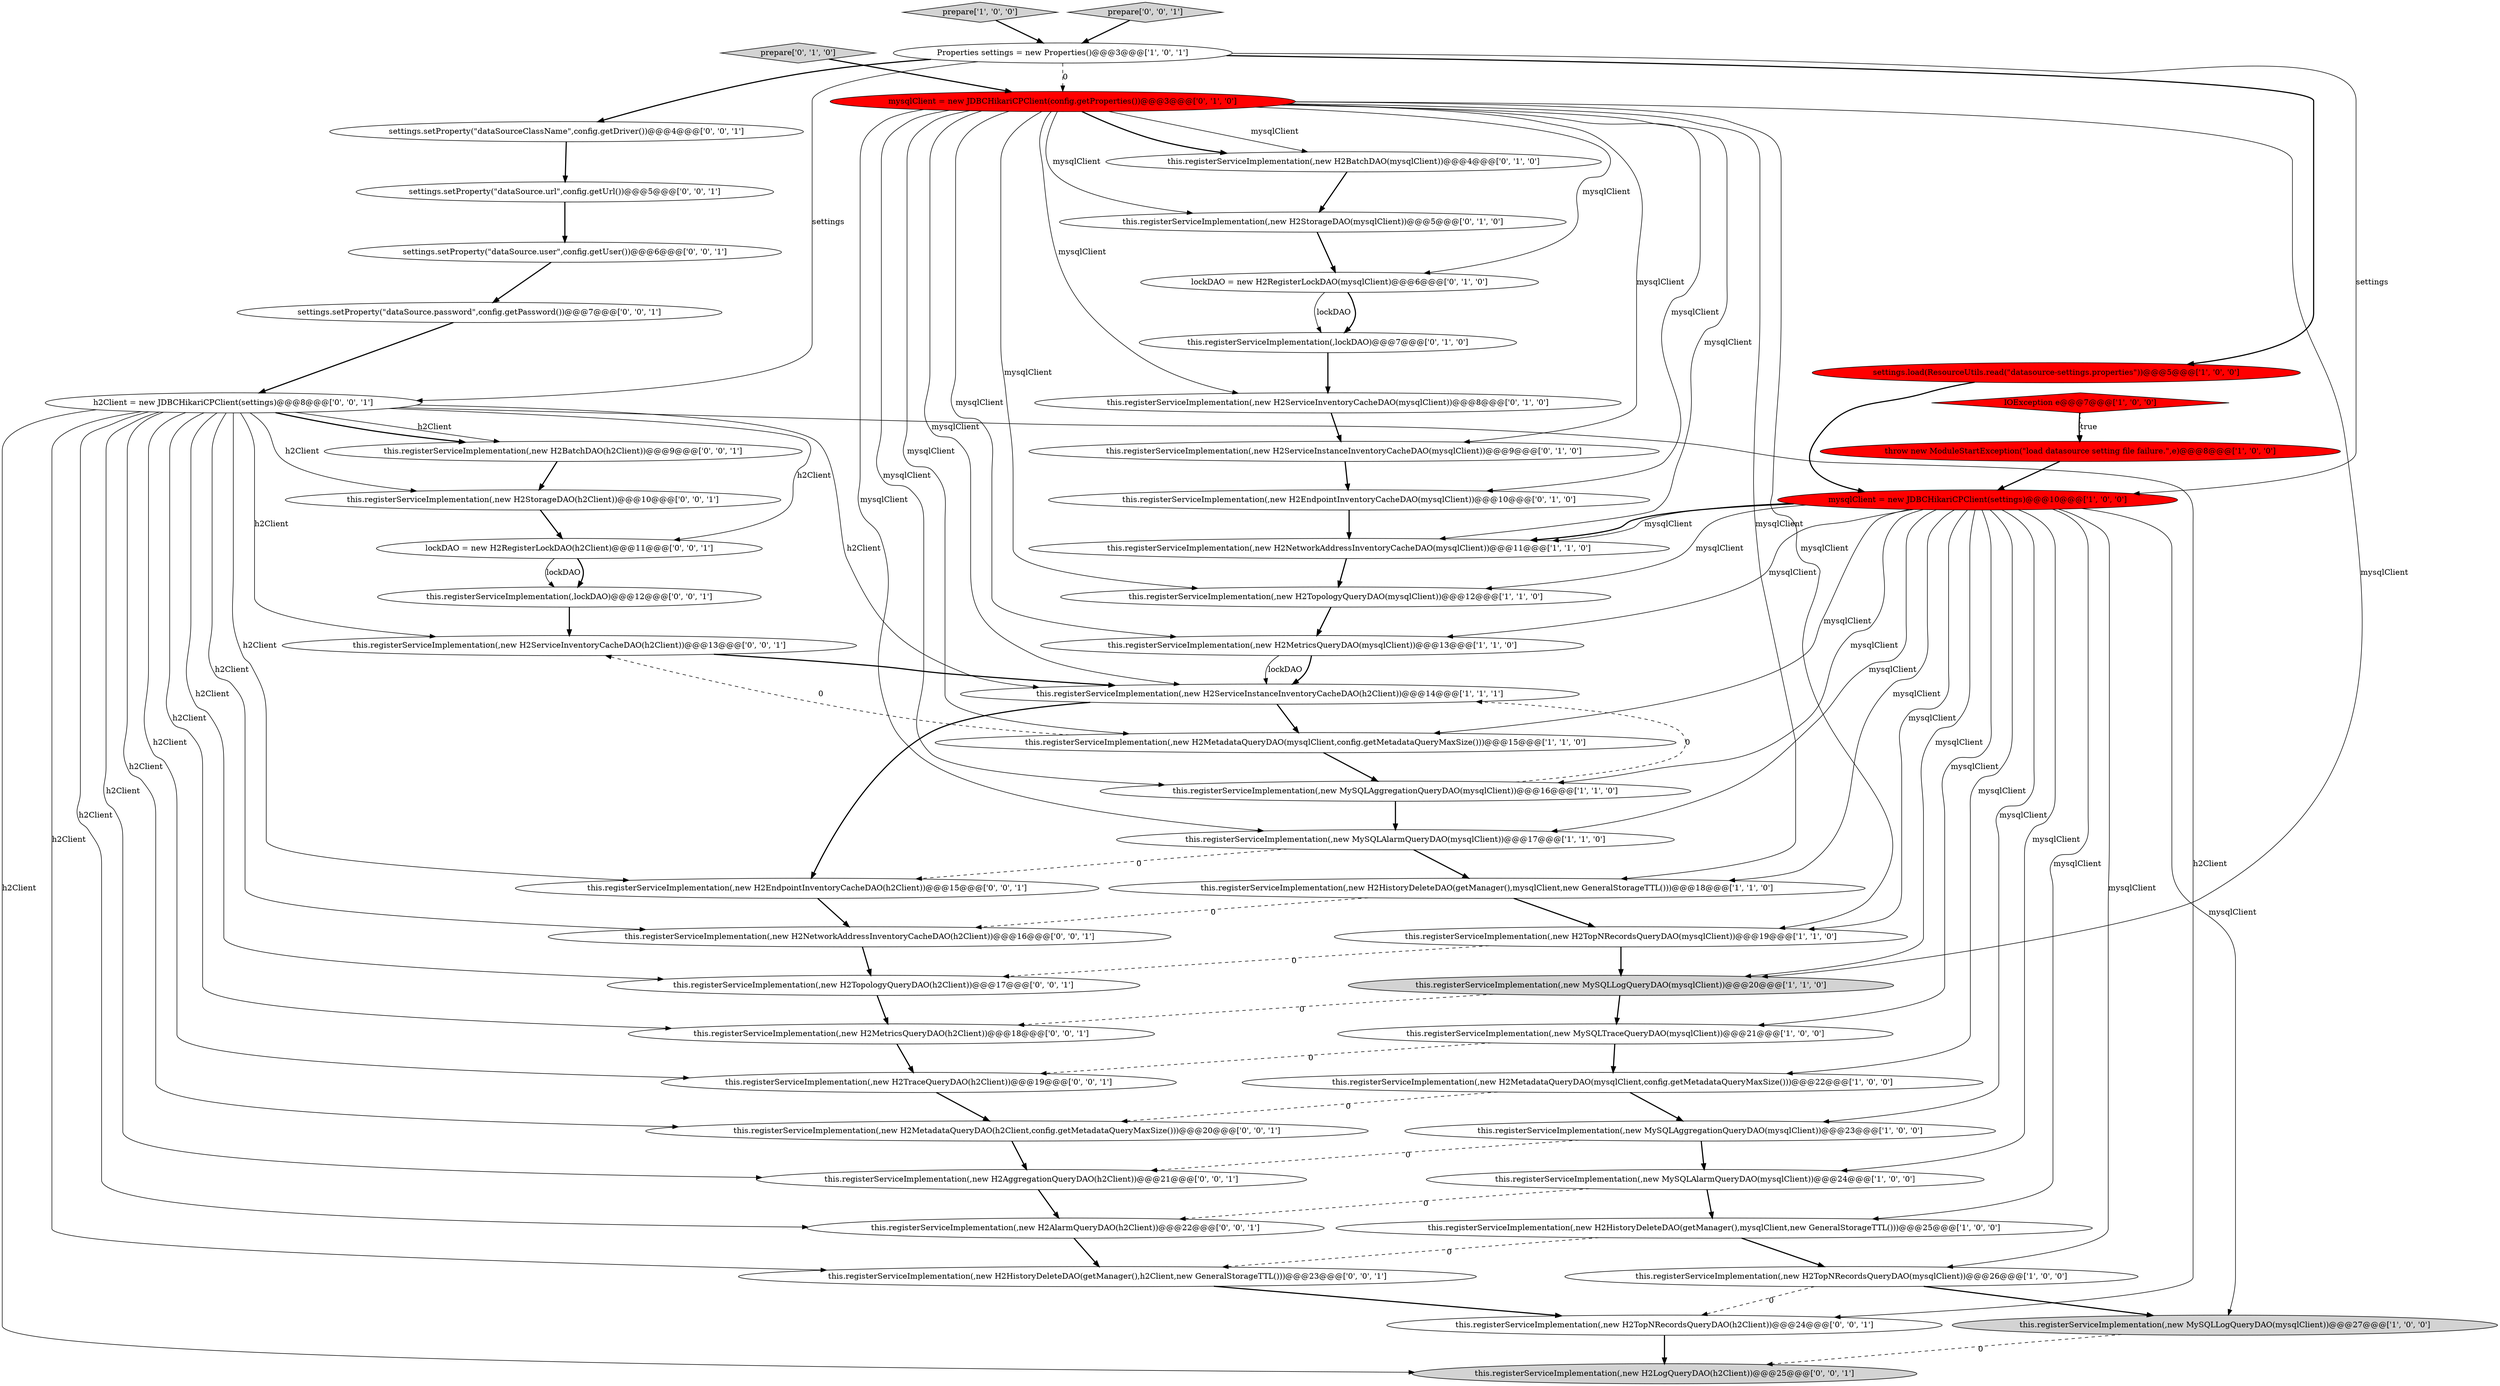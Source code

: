 digraph {
40 [style = filled, label = "settings.setProperty(\"dataSourceClassName\",config.getDriver())@@@4@@@['0', '0', '1']", fillcolor = white, shape = ellipse image = "AAA0AAABBB3BBB"];
49 [style = filled, label = "this.registerServiceImplementation(,new H2AggregationQueryDAO(h2Client))@@@21@@@['0', '0', '1']", fillcolor = white, shape = ellipse image = "AAA0AAABBB3BBB"];
43 [style = filled, label = "this.registerServiceImplementation(,new H2MetadataQueryDAO(h2Client,config.getMetadataQueryMaxSize()))@@@20@@@['0', '0', '1']", fillcolor = white, shape = ellipse image = "AAA0AAABBB3BBB"];
20 [style = filled, label = "this.registerServiceImplementation(,new MySQLAlarmQueryDAO(mysqlClient))@@@24@@@['1', '0', '0']", fillcolor = white, shape = ellipse image = "AAA0AAABBB1BBB"];
22 [style = filled, label = "this.registerServiceImplementation(,new H2HistoryDeleteDAO(getManager(),mysqlClient,new GeneralStorageTTL()))@@@25@@@['1', '0', '0']", fillcolor = white, shape = ellipse image = "AAA0AAABBB1BBB"];
45 [style = filled, label = "this.registerServiceImplementation(,new H2ServiceInventoryCacheDAO(h2Client))@@@13@@@['0', '0', '1']", fillcolor = white, shape = ellipse image = "AAA0AAABBB3BBB"];
52 [style = filled, label = "h2Client = new JDBCHikariCPClient(settings)@@@8@@@['0', '0', '1']", fillcolor = white, shape = ellipse image = "AAA0AAABBB3BBB"];
48 [style = filled, label = "settings.setProperty(\"dataSource.url\",config.getUrl())@@@5@@@['0', '0', '1']", fillcolor = white, shape = ellipse image = "AAA0AAABBB3BBB"];
12 [style = filled, label = "this.registerServiceImplementation(,new MySQLAggregationQueryDAO(mysqlClient))@@@23@@@['1', '0', '0']", fillcolor = white, shape = ellipse image = "AAA0AAABBB1BBB"];
8 [style = filled, label = "this.registerServiceImplementation(,new H2MetricsQueryDAO(mysqlClient))@@@13@@@['1', '1', '0']", fillcolor = white, shape = ellipse image = "AAA0AAABBB1BBB"];
36 [style = filled, label = "this.registerServiceImplementation(,new H2TopNRecordsQueryDAO(h2Client))@@@24@@@['0', '0', '1']", fillcolor = white, shape = ellipse image = "AAA0AAABBB3BBB"];
38 [style = filled, label = "this.registerServiceImplementation(,new H2AlarmQueryDAO(h2Client))@@@22@@@['0', '0', '1']", fillcolor = white, shape = ellipse image = "AAA0AAABBB3BBB"];
24 [style = filled, label = "prepare['0', '1', '0']", fillcolor = lightgray, shape = diamond image = "AAA0AAABBB2BBB"];
4 [style = filled, label = "prepare['1', '0', '0']", fillcolor = lightgray, shape = diamond image = "AAA0AAABBB1BBB"];
7 [style = filled, label = "this.registerServiceImplementation(,new H2TopNRecordsQueryDAO(mysqlClient))@@@26@@@['1', '0', '0']", fillcolor = white, shape = ellipse image = "AAA0AAABBB1BBB"];
31 [style = filled, label = "this.registerServiceImplementation(,new H2ServiceInstanceInventoryCacheDAO(mysqlClient))@@@9@@@['0', '1', '0']", fillcolor = white, shape = ellipse image = "AAA0AAABBB2BBB"];
32 [style = filled, label = "lockDAO = new H2RegisterLockDAO(h2Client)@@@11@@@['0', '0', '1']", fillcolor = white, shape = ellipse image = "AAA0AAABBB3BBB"];
41 [style = filled, label = "this.registerServiceImplementation(,lockDAO)@@@12@@@['0', '0', '1']", fillcolor = white, shape = ellipse image = "AAA0AAABBB3BBB"];
0 [style = filled, label = "this.registerServiceImplementation(,new H2MetadataQueryDAO(mysqlClient,config.getMetadataQueryMaxSize()))@@@15@@@['1', '1', '0']", fillcolor = white, shape = ellipse image = "AAA0AAABBB1BBB"];
46 [style = filled, label = "this.registerServiceImplementation(,new H2MetricsQueryDAO(h2Client))@@@18@@@['0', '0', '1']", fillcolor = white, shape = ellipse image = "AAA0AAABBB3BBB"];
47 [style = filled, label = "this.registerServiceImplementation(,new H2NetworkAddressInventoryCacheDAO(h2Client))@@@16@@@['0', '0', '1']", fillcolor = white, shape = ellipse image = "AAA0AAABBB3BBB"];
3 [style = filled, label = "Properties settings = new Properties()@@@3@@@['1', '0', '1']", fillcolor = white, shape = ellipse image = "AAA0AAABBB1BBB"];
37 [style = filled, label = "this.registerServiceImplementation(,new H2TopologyQueryDAO(h2Client))@@@17@@@['0', '0', '1']", fillcolor = white, shape = ellipse image = "AAA0AAABBB3BBB"];
26 [style = filled, label = "this.registerServiceImplementation(,new H2BatchDAO(mysqlClient))@@@4@@@['0', '1', '0']", fillcolor = white, shape = ellipse image = "AAA0AAABBB2BBB"];
14 [style = filled, label = "this.registerServiceImplementation(,new H2MetadataQueryDAO(mysqlClient,config.getMetadataQueryMaxSize()))@@@22@@@['1', '0', '0']", fillcolor = white, shape = ellipse image = "AAA0AAABBB1BBB"];
27 [style = filled, label = "this.registerServiceImplementation(,new H2EndpointInventoryCacheDAO(mysqlClient))@@@10@@@['0', '1', '0']", fillcolor = white, shape = ellipse image = "AAA0AAABBB2BBB"];
44 [style = filled, label = "settings.setProperty(\"dataSource.password\",config.getPassword())@@@7@@@['0', '0', '1']", fillcolor = white, shape = ellipse image = "AAA0AAABBB3BBB"];
50 [style = filled, label = "this.registerServiceImplementation(,new H2LogQueryDAO(h2Client))@@@25@@@['0', '0', '1']", fillcolor = lightgray, shape = ellipse image = "AAA0AAABBB3BBB"];
18 [style = filled, label = "settings.load(ResourceUtils.read(\"datasource-settings.properties\"))@@@5@@@['1', '0', '0']", fillcolor = red, shape = ellipse image = "AAA1AAABBB1BBB"];
2 [style = filled, label = "this.registerServiceImplementation(,new H2TopologyQueryDAO(mysqlClient))@@@12@@@['1', '1', '0']", fillcolor = white, shape = ellipse image = "AAA0AAABBB1BBB"];
5 [style = filled, label = "this.registerServiceImplementation(,new H2HistoryDeleteDAO(getManager(),mysqlClient,new GeneralStorageTTL()))@@@18@@@['1', '1', '0']", fillcolor = white, shape = ellipse image = "AAA0AAABBB1BBB"];
16 [style = filled, label = "this.registerServiceImplementation(,new H2ServiceInstanceInventoryCacheDAO(h2Client))@@@14@@@['1', '1', '1']", fillcolor = white, shape = ellipse image = "AAA0AAABBB1BBB"];
19 [style = filled, label = "this.registerServiceImplementation(,new MySQLAggregationQueryDAO(mysqlClient))@@@16@@@['1', '1', '0']", fillcolor = white, shape = ellipse image = "AAA0AAABBB1BBB"];
51 [style = filled, label = "this.registerServiceImplementation(,new H2BatchDAO(h2Client))@@@9@@@['0', '0', '1']", fillcolor = white, shape = ellipse image = "AAA0AAABBB3BBB"];
33 [style = filled, label = "this.registerServiceImplementation(,new H2HistoryDeleteDAO(getManager(),h2Client,new GeneralStorageTTL()))@@@23@@@['0', '0', '1']", fillcolor = white, shape = ellipse image = "AAA0AAABBB3BBB"];
9 [style = filled, label = "IOException e@@@7@@@['1', '0', '0']", fillcolor = red, shape = diamond image = "AAA1AAABBB1BBB"];
13 [style = filled, label = "throw new ModuleStartException(\"load datasource setting file failure.\",e)@@@8@@@['1', '0', '0']", fillcolor = red, shape = ellipse image = "AAA1AAABBB1BBB"];
15 [style = filled, label = "mysqlClient = new JDBCHikariCPClient(settings)@@@10@@@['1', '0', '0']", fillcolor = red, shape = ellipse image = "AAA1AAABBB1BBB"];
21 [style = filled, label = "this.registerServiceImplementation(,new MySQLTraceQueryDAO(mysqlClient))@@@21@@@['1', '0', '0']", fillcolor = white, shape = ellipse image = "AAA0AAABBB1BBB"];
11 [style = filled, label = "this.registerServiceImplementation(,new MySQLAlarmQueryDAO(mysqlClient))@@@17@@@['1', '1', '0']", fillcolor = white, shape = ellipse image = "AAA0AAABBB1BBB"];
53 [style = filled, label = "prepare['0', '0', '1']", fillcolor = lightgray, shape = diamond image = "AAA0AAABBB3BBB"];
25 [style = filled, label = "lockDAO = new H2RegisterLockDAO(mysqlClient)@@@6@@@['0', '1', '0']", fillcolor = white, shape = ellipse image = "AAA0AAABBB2BBB"];
42 [style = filled, label = "settings.setProperty(\"dataSource.user\",config.getUser())@@@6@@@['0', '0', '1']", fillcolor = white, shape = ellipse image = "AAA0AAABBB3BBB"];
1 [style = filled, label = "this.registerServiceImplementation(,new MySQLLogQueryDAO(mysqlClient))@@@27@@@['1', '0', '0']", fillcolor = lightgray, shape = ellipse image = "AAA0AAABBB1BBB"];
28 [style = filled, label = "this.registerServiceImplementation(,new H2ServiceInventoryCacheDAO(mysqlClient))@@@8@@@['0', '1', '0']", fillcolor = white, shape = ellipse image = "AAA0AAABBB2BBB"];
29 [style = filled, label = "this.registerServiceImplementation(,new H2StorageDAO(mysqlClient))@@@5@@@['0', '1', '0']", fillcolor = white, shape = ellipse image = "AAA0AAABBB2BBB"];
10 [style = filled, label = "this.registerServiceImplementation(,new H2NetworkAddressInventoryCacheDAO(mysqlClient))@@@11@@@['1', '1', '0']", fillcolor = white, shape = ellipse image = "AAA0AAABBB1BBB"];
34 [style = filled, label = "this.registerServiceImplementation(,new H2StorageDAO(h2Client))@@@10@@@['0', '0', '1']", fillcolor = white, shape = ellipse image = "AAA0AAABBB3BBB"];
35 [style = filled, label = "this.registerServiceImplementation(,new H2EndpointInventoryCacheDAO(h2Client))@@@15@@@['0', '0', '1']", fillcolor = white, shape = ellipse image = "AAA0AAABBB3BBB"];
6 [style = filled, label = "this.registerServiceImplementation(,new H2TopNRecordsQueryDAO(mysqlClient))@@@19@@@['1', '1', '0']", fillcolor = white, shape = ellipse image = "AAA0AAABBB1BBB"];
23 [style = filled, label = "mysqlClient = new JDBCHikariCPClient(config.getProperties())@@@3@@@['0', '1', '0']", fillcolor = red, shape = ellipse image = "AAA1AAABBB2BBB"];
30 [style = filled, label = "this.registerServiceImplementation(,lockDAO)@@@7@@@['0', '1', '0']", fillcolor = white, shape = ellipse image = "AAA0AAABBB2BBB"];
39 [style = filled, label = "this.registerServiceImplementation(,new H2TraceQueryDAO(h2Client))@@@19@@@['0', '0', '1']", fillcolor = white, shape = ellipse image = "AAA0AAABBB3BBB"];
17 [style = filled, label = "this.registerServiceImplementation(,new MySQLLogQueryDAO(mysqlClient))@@@20@@@['1', '1', '0']", fillcolor = lightgray, shape = ellipse image = "AAA0AAABBB1BBB"];
8->16 [style = bold, label=""];
23->11 [style = solid, label="mysqlClient"];
15->10 [style = bold, label=""];
16->0 [style = bold, label=""];
52->37 [style = solid, label="h2Client"];
23->26 [style = solid, label="mysqlClient"];
25->30 [style = bold, label=""];
15->12 [style = solid, label="mysqlClient"];
19->11 [style = bold, label=""];
47->37 [style = bold, label=""];
23->19 [style = solid, label="mysqlClient"];
23->0 [style = solid, label="mysqlClient"];
23->31 [style = solid, label="mysqlClient"];
15->1 [style = solid, label="mysqlClient"];
3->18 [style = bold, label=""];
8->16 [style = solid, label="lockDAO"];
52->51 [style = solid, label="h2Client"];
52->47 [style = solid, label="h2Client"];
30->28 [style = bold, label=""];
42->44 [style = bold, label=""];
15->6 [style = solid, label="mysqlClient"];
52->32 [style = solid, label="h2Client"];
20->38 [style = dashed, label="0"];
17->46 [style = dashed, label="0"];
23->17 [style = solid, label="mysqlClient"];
34->32 [style = bold, label=""];
41->45 [style = bold, label=""];
15->5 [style = solid, label="mysqlClient"];
17->21 [style = bold, label=""];
15->0 [style = solid, label="mysqlClient"];
4->3 [style = bold, label=""];
52->35 [style = solid, label="h2Client"];
7->1 [style = bold, label=""];
23->5 [style = solid, label="mysqlClient"];
52->16 [style = solid, label="h2Client"];
0->19 [style = bold, label=""];
18->15 [style = bold, label=""];
49->38 [style = bold, label=""];
52->39 [style = solid, label="h2Client"];
46->39 [style = bold, label=""];
15->8 [style = solid, label="mysqlClient"];
52->38 [style = solid, label="h2Client"];
6->37 [style = dashed, label="0"];
22->7 [style = bold, label=""];
23->16 [style = solid, label="mysqlClient"];
23->10 [style = solid, label="mysqlClient"];
23->6 [style = solid, label="mysqlClient"];
23->2 [style = solid, label="mysqlClient"];
37->46 [style = bold, label=""];
5->6 [style = bold, label=""];
31->27 [style = bold, label=""];
33->36 [style = bold, label=""];
9->13 [style = dotted, label="true"];
3->52 [style = solid, label="settings"];
10->2 [style = bold, label=""];
36->50 [style = bold, label=""];
13->15 [style = bold, label=""];
15->17 [style = solid, label="mysqlClient"];
52->51 [style = bold, label=""];
38->33 [style = bold, label=""];
52->45 [style = solid, label="h2Client"];
15->14 [style = solid, label="mysqlClient"];
6->17 [style = bold, label=""];
52->43 [style = solid, label="h2Client"];
3->15 [style = solid, label="settings"];
23->27 [style = solid, label="mysqlClient"];
22->33 [style = dashed, label="0"];
28->31 [style = bold, label=""];
12->20 [style = bold, label=""];
45->16 [style = bold, label=""];
15->19 [style = solid, label="mysqlClient"];
21->39 [style = dashed, label="0"];
3->23 [style = dashed, label="0"];
11->5 [style = bold, label=""];
23->28 [style = solid, label="mysqlClient"];
19->16 [style = dashed, label="0"];
52->33 [style = solid, label="h2Client"];
52->46 [style = solid, label="h2Client"];
15->7 [style = solid, label="mysqlClient"];
27->10 [style = bold, label=""];
32->41 [style = bold, label=""];
15->21 [style = solid, label="mysqlClient"];
25->30 [style = solid, label="lockDAO"];
52->34 [style = solid, label="h2Client"];
1->50 [style = dashed, label="0"];
0->45 [style = dashed, label="0"];
21->14 [style = bold, label=""];
24->23 [style = bold, label=""];
15->11 [style = solid, label="mysqlClient"];
40->48 [style = bold, label=""];
52->50 [style = solid, label="h2Client"];
3->40 [style = bold, label=""];
15->10 [style = solid, label="mysqlClient"];
5->47 [style = dashed, label="0"];
26->29 [style = bold, label=""];
53->3 [style = bold, label=""];
39->43 [style = bold, label=""];
23->26 [style = bold, label=""];
29->25 [style = bold, label=""];
48->42 [style = bold, label=""];
52->49 [style = solid, label="h2Client"];
20->22 [style = bold, label=""];
23->29 [style = solid, label="mysqlClient"];
23->8 [style = solid, label="mysqlClient"];
14->43 [style = dashed, label="0"];
15->22 [style = solid, label="mysqlClient"];
23->25 [style = solid, label="mysqlClient"];
14->12 [style = bold, label=""];
44->52 [style = bold, label=""];
15->20 [style = solid, label="mysqlClient"];
35->47 [style = bold, label=""];
43->49 [style = bold, label=""];
51->34 [style = bold, label=""];
16->35 [style = bold, label=""];
15->2 [style = solid, label="mysqlClient"];
52->36 [style = solid, label="h2Client"];
32->41 [style = solid, label="lockDAO"];
7->36 [style = dashed, label="0"];
12->49 [style = dashed, label="0"];
11->35 [style = dashed, label="0"];
2->8 [style = bold, label=""];
9->13 [style = bold, label=""];
}
